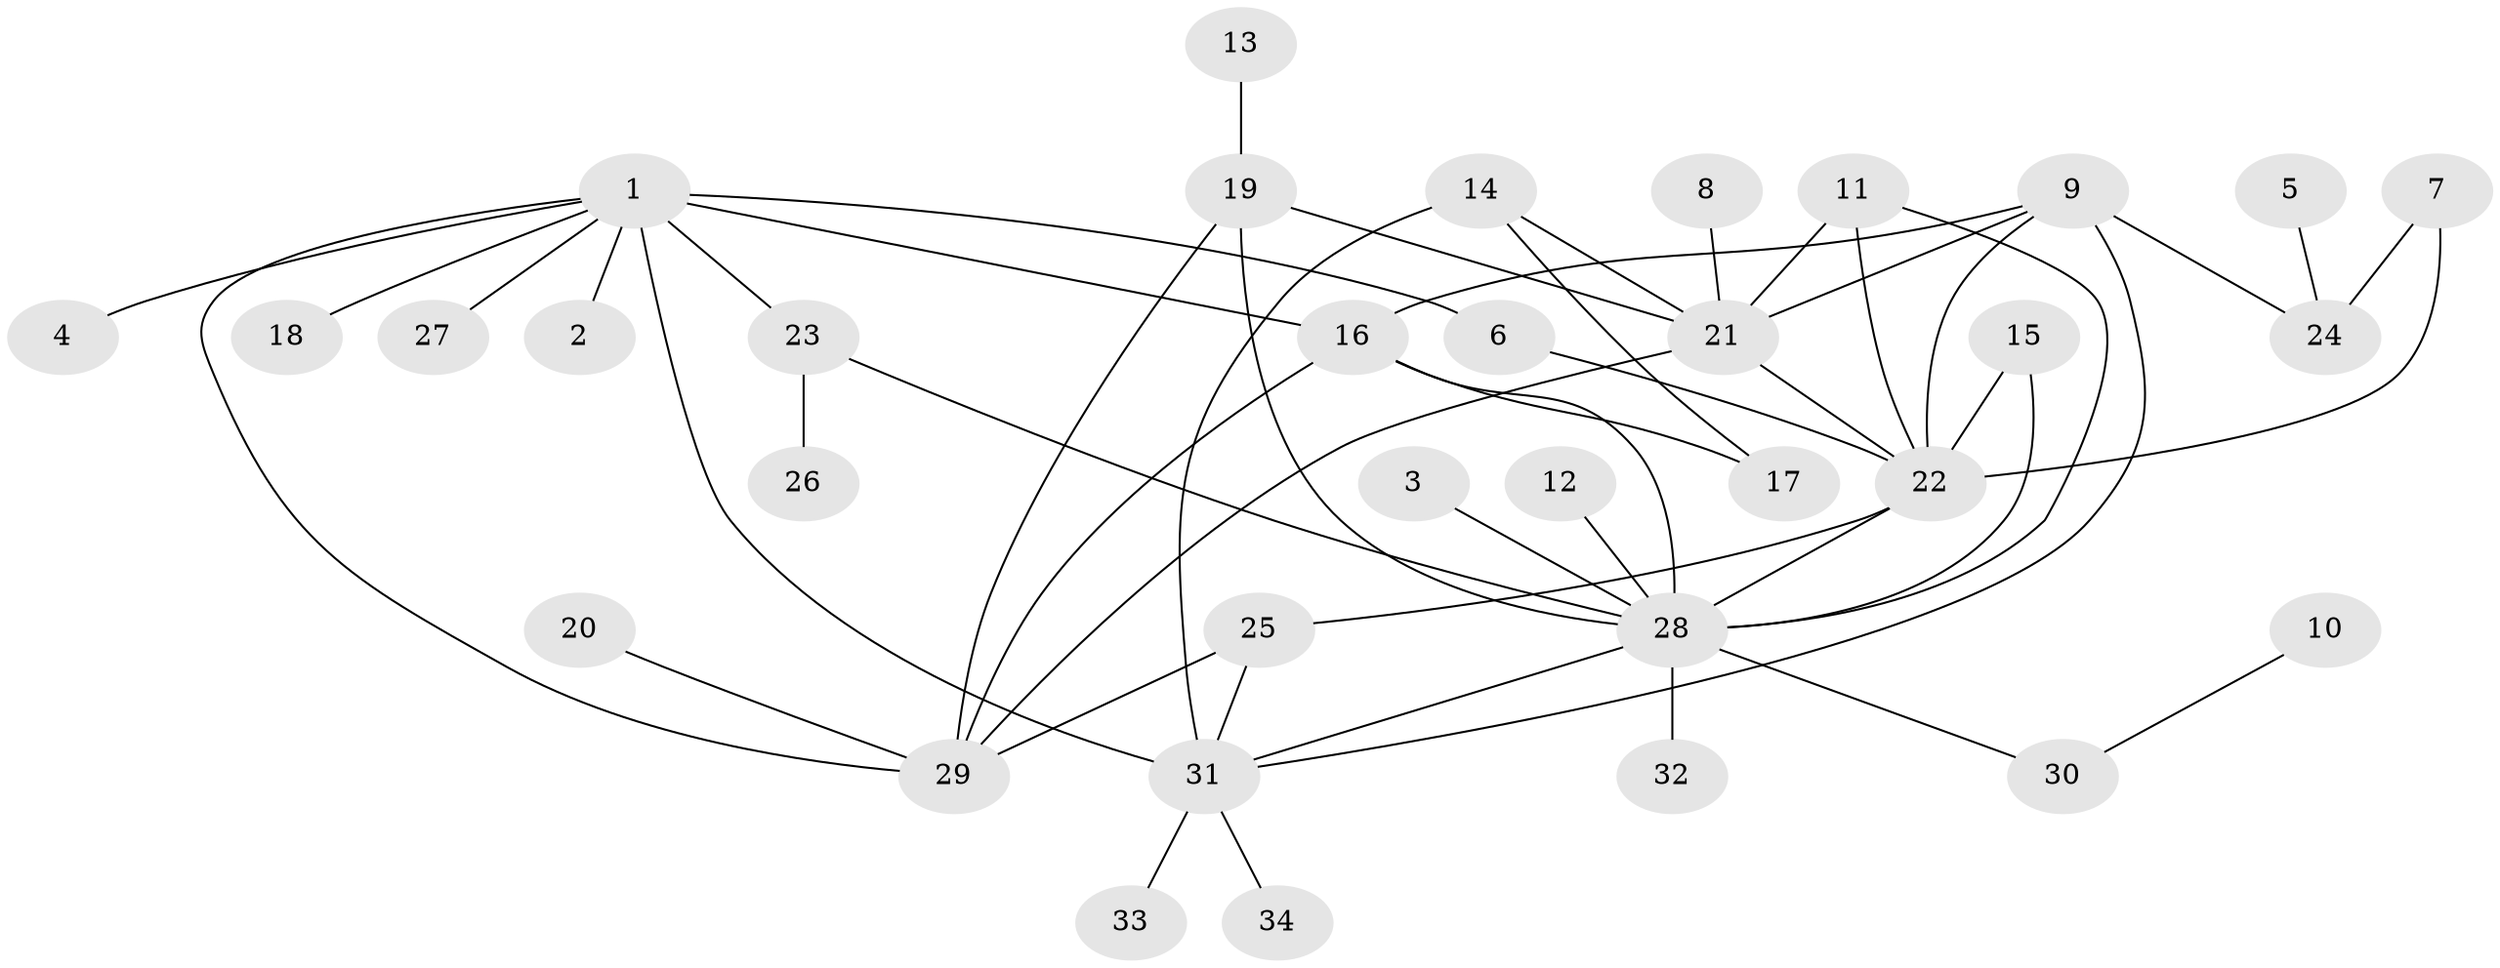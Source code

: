// original degree distribution, {10: 0.014705882352941176, 3: 0.11764705882352941, 7: 0.014705882352941176, 13: 0.014705882352941176, 4: 0.058823529411764705, 2: 0.16176470588235295, 6: 0.058823529411764705, 9: 0.029411764705882353, 5: 0.029411764705882353, 1: 0.5}
// Generated by graph-tools (version 1.1) at 2025/26/03/09/25 03:26:42]
// undirected, 34 vertices, 51 edges
graph export_dot {
graph [start="1"]
  node [color=gray90,style=filled];
  1;
  2;
  3;
  4;
  5;
  6;
  7;
  8;
  9;
  10;
  11;
  12;
  13;
  14;
  15;
  16;
  17;
  18;
  19;
  20;
  21;
  22;
  23;
  24;
  25;
  26;
  27;
  28;
  29;
  30;
  31;
  32;
  33;
  34;
  1 -- 2 [weight=1.0];
  1 -- 4 [weight=1.0];
  1 -- 6 [weight=1.0];
  1 -- 16 [weight=2.0];
  1 -- 18 [weight=1.0];
  1 -- 23 [weight=1.0];
  1 -- 27 [weight=1.0];
  1 -- 29 [weight=1.0];
  1 -- 31 [weight=1.0];
  3 -- 28 [weight=1.0];
  5 -- 24 [weight=1.0];
  6 -- 22 [weight=1.0];
  7 -- 22 [weight=1.0];
  7 -- 24 [weight=1.0];
  8 -- 21 [weight=1.0];
  9 -- 16 [weight=1.0];
  9 -- 21 [weight=1.0];
  9 -- 22 [weight=1.0];
  9 -- 24 [weight=2.0];
  9 -- 31 [weight=1.0];
  10 -- 30 [weight=1.0];
  11 -- 21 [weight=1.0];
  11 -- 22 [weight=1.0];
  11 -- 28 [weight=1.0];
  12 -- 28 [weight=1.0];
  13 -- 19 [weight=1.0];
  14 -- 17 [weight=1.0];
  14 -- 21 [weight=1.0];
  14 -- 31 [weight=2.0];
  15 -- 22 [weight=1.0];
  15 -- 28 [weight=1.0];
  16 -- 17 [weight=1.0];
  16 -- 28 [weight=2.0];
  16 -- 29 [weight=1.0];
  19 -- 21 [weight=1.0];
  19 -- 28 [weight=1.0];
  19 -- 29 [weight=1.0];
  20 -- 29 [weight=1.0];
  21 -- 22 [weight=1.0];
  21 -- 29 [weight=1.0];
  22 -- 25 [weight=1.0];
  22 -- 28 [weight=1.0];
  23 -- 26 [weight=1.0];
  23 -- 28 [weight=1.0];
  25 -- 29 [weight=1.0];
  25 -- 31 [weight=1.0];
  28 -- 30 [weight=1.0];
  28 -- 31 [weight=1.0];
  28 -- 32 [weight=1.0];
  31 -- 33 [weight=1.0];
  31 -- 34 [weight=1.0];
}
